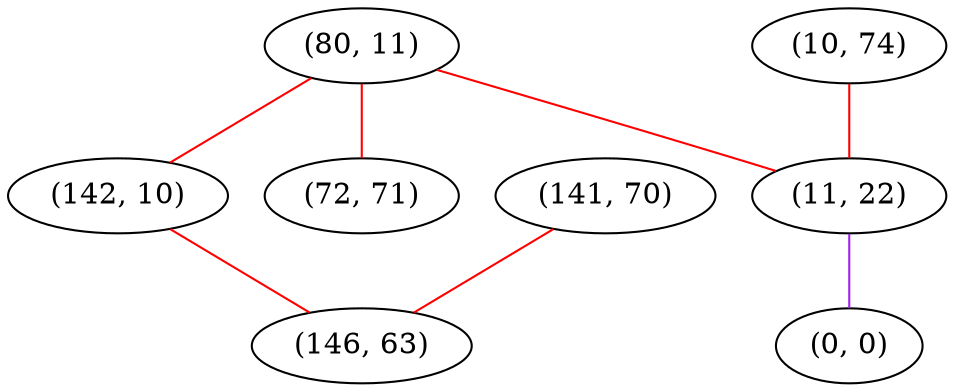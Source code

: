 graph "" {
"(80, 11)";
"(142, 10)";
"(10, 74)";
"(11, 22)";
"(141, 70)";
"(0, 0)";
"(72, 71)";
"(146, 63)";
"(80, 11)" -- "(142, 10)"  [color=red, key=0, weight=1];
"(80, 11)" -- "(72, 71)"  [color=red, key=0, weight=1];
"(80, 11)" -- "(11, 22)"  [color=red, key=0, weight=1];
"(142, 10)" -- "(146, 63)"  [color=red, key=0, weight=1];
"(10, 74)" -- "(11, 22)"  [color=red, key=0, weight=1];
"(11, 22)" -- "(0, 0)"  [color=purple, key=0, weight=4];
"(141, 70)" -- "(146, 63)"  [color=red, key=0, weight=1];
}
